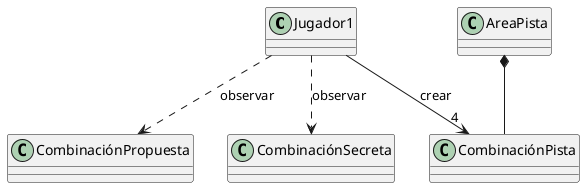 Paso 3: Jugador 1 mira la combinación propuesta por Jugador 2 y genera la combinación de pistas relacionada con los aciertos de combinación propuesta con respecto a combinación secreta y las agrega en el área de pistas correspondiente al intento 1.

@startuml

Jugador1 ..> CombinaciónPropuesta:observar
Jugador1 ..> CombinaciónSecreta:observar
Jugador1 --> "4"CombinaciónPista:crear
AreaPista *-- CombinaciónPista

@enduml
